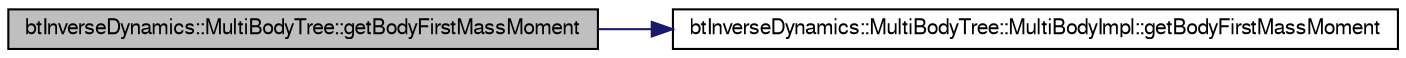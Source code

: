 digraph G
{
  bgcolor="transparent";
  edge [fontname="FreeSans",fontsize=10,labelfontname="FreeSans",labelfontsize=10];
  node [fontname="FreeSans",fontsize=10,shape=record];
  rankdir=LR;
  Node1 [label="btInverseDynamics::MultiBodyTree::getBodyFirstMassMoment",height=0.2,width=0.4,color="black", fillcolor="grey75", style="filled" fontcolor="black"];
  Node1 -> Node2 [color="midnightblue",fontsize=10,style="solid"];
  Node2 [label="btInverseDynamics::MultiBodyTree::MultiBodyImpl::getBodyFirstMassMoment",height=0.2,width=0.4,color="black",URL="$classbt_inverse_dynamics_1_1_multi_body_tree_1_1_multi_body_impl.html#67093942de357aa1b3013ed4c342c1de"];
}
